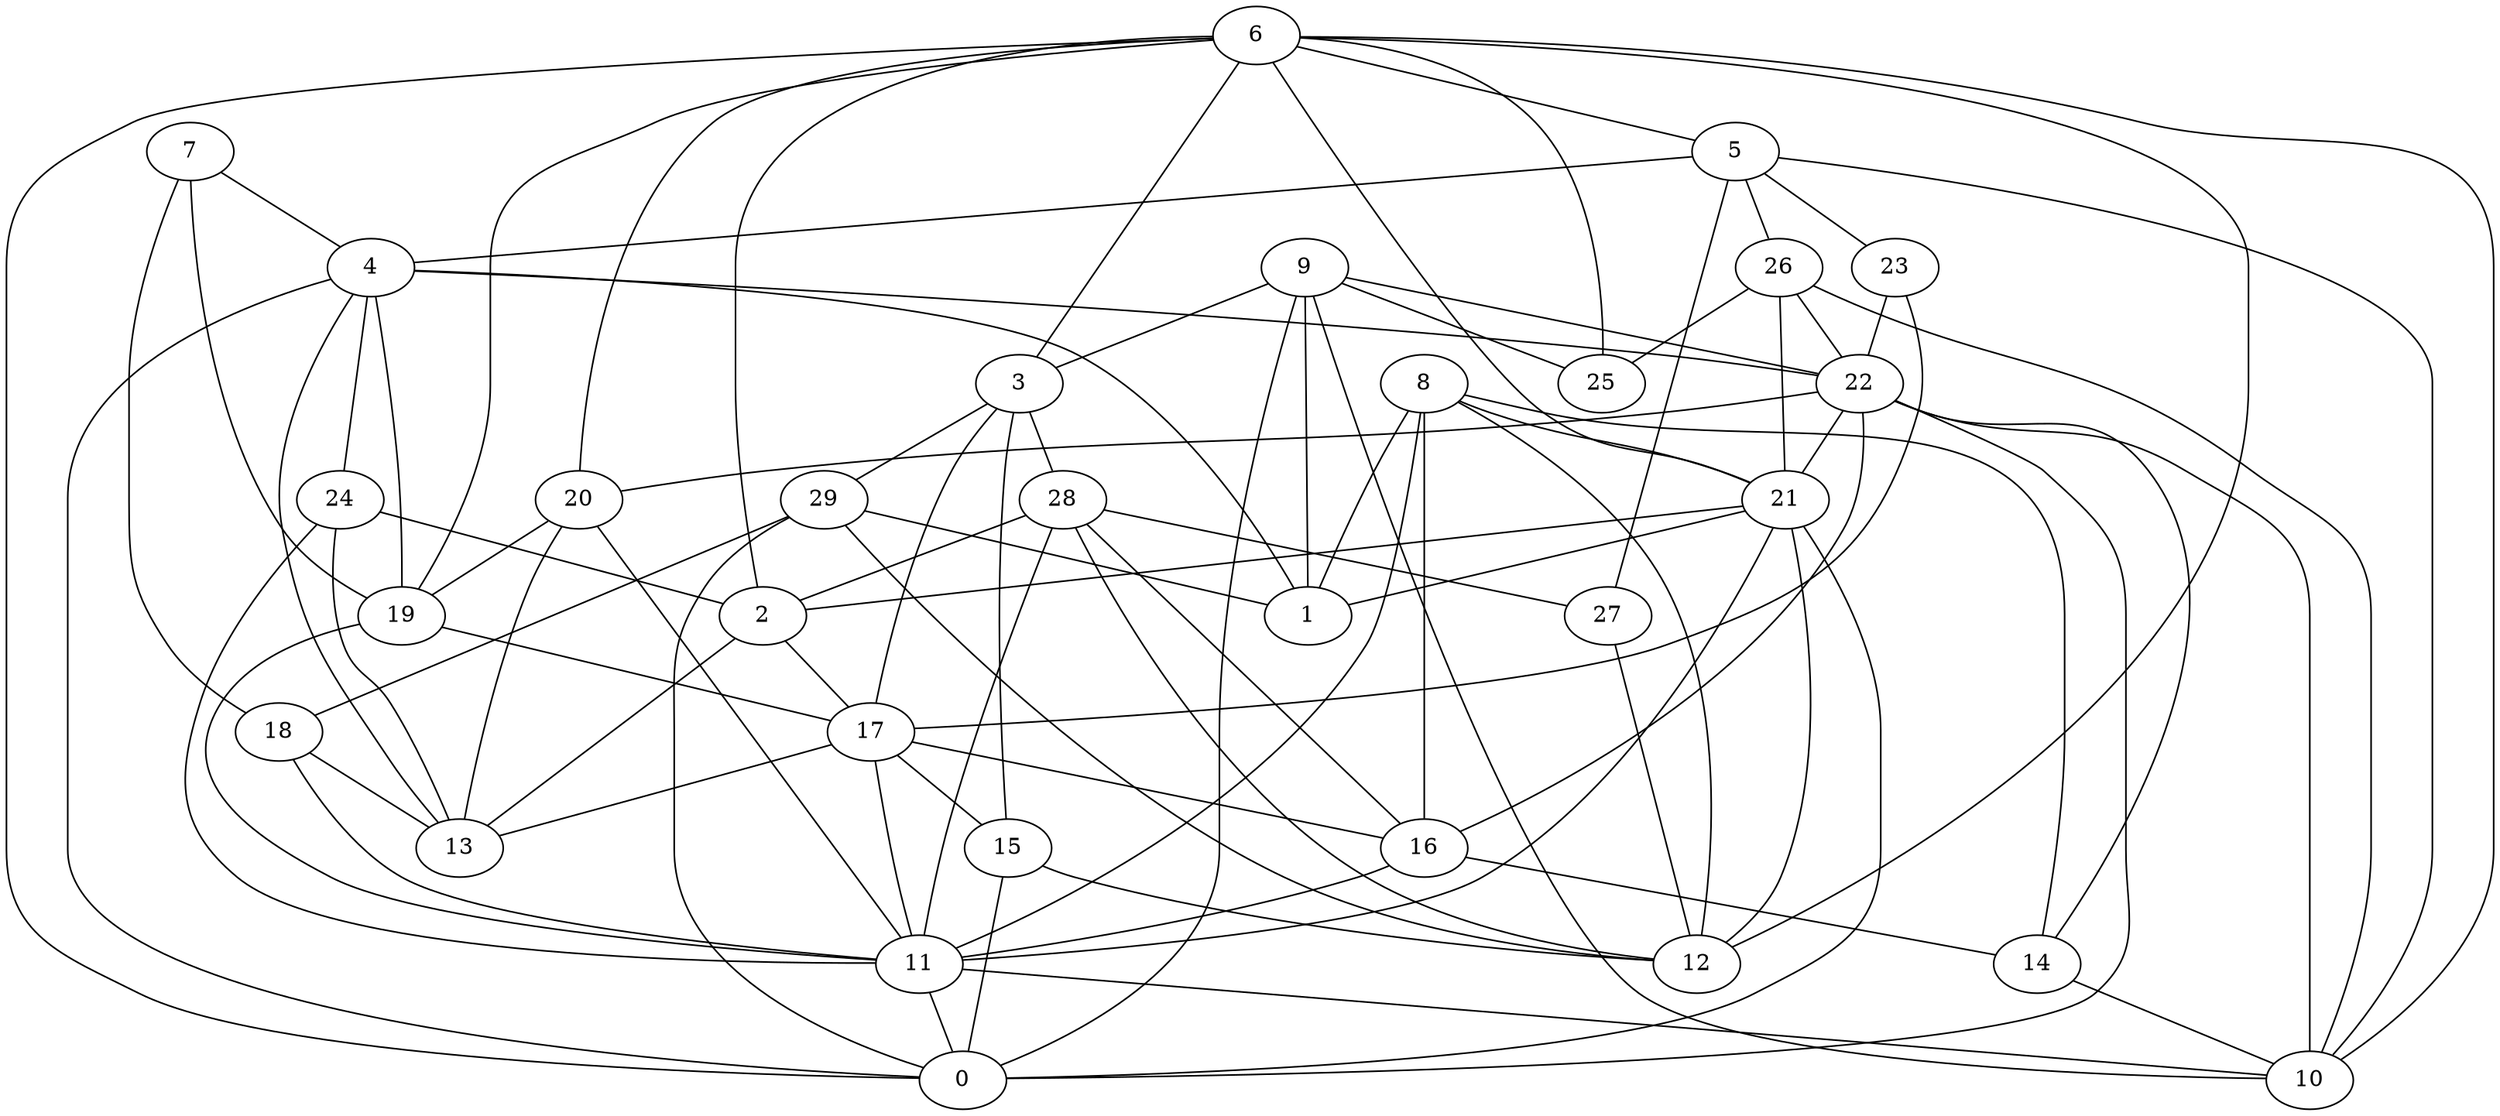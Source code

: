 digraph GG_graph {

subgraph G_graph {
edge [color = black]
"9" -> "3" [dir = none]
"9" -> "22" [dir = none]
"9" -> "10" [dir = none]
"9" -> "0" [dir = none]
"22" -> "10" [dir = none]
"22" -> "21" [dir = none]
"22" -> "20" [dir = none]
"22" -> "16" [dir = none]
"17" -> "16" [dir = none]
"17" -> "11" [dir = none]
"17" -> "15" [dir = none]
"17" -> "13" [dir = none]
"7" -> "4" [dir = none]
"7" -> "19" [dir = none]
"7" -> "18" [dir = none]
"28" -> "16" [dir = none]
"28" -> "2" [dir = none]
"29" -> "0" [dir = none]
"29" -> "18" [dir = none]
"29" -> "1" [dir = none]
"20" -> "19" [dir = none]
"20" -> "13" [dir = none]
"20" -> "11" [dir = none]
"11" -> "10" [dir = none]
"18" -> "11" [dir = none]
"26" -> "21" [dir = none]
"26" -> "25" [dir = none]
"26" -> "10" [dir = none]
"26" -> "22" [dir = none]
"14" -> "10" [dir = none]
"4" -> "0" [dir = none]
"4" -> "24" [dir = none]
"4" -> "22" [dir = none]
"4" -> "19" [dir = none]
"19" -> "17" [dir = none]
"3" -> "15" [dir = none]
"3" -> "17" [dir = none]
"6" -> "3" [dir = none]
"6" -> "19" [dir = none]
"6" -> "25" [dir = none]
"6" -> "10" [dir = none]
"21" -> "1" [dir = none]
"21" -> "12" [dir = none]
"21" -> "2" [dir = none]
"23" -> "22" [dir = none]
"23" -> "17" [dir = none]
"2" -> "17" [dir = none]
"24" -> "13" [dir = none]
"24" -> "11" [dir = none]
"24" -> "2" [dir = none]
"8" -> "16" [dir = none]
"8" -> "21" [dir = none]
"8" -> "12" [dir = none]
"8" -> "14" [dir = none]
"5" -> "10" [dir = none]
"5" -> "23" [dir = none]
"5" -> "27" [dir = none]
"27" -> "12" [dir = none]
"28" -> "11" [dir = none]
"3" -> "28" [dir = none]
"16" -> "14" [dir = none]
"5" -> "26" [dir = none]
"9" -> "1" [dir = none]
"16" -> "11" [dir = none]
"5" -> "4" [dir = none]
"3" -> "29" [dir = none]
"22" -> "14" [dir = none]
"29" -> "12" [dir = none]
"19" -> "11" [dir = none]
"8" -> "1" [dir = none]
"6" -> "12" [dir = none]
"6" -> "5" [dir = none]
"28" -> "12" [dir = none]
"18" -> "13" [dir = none]
"15" -> "0" [dir = none]
"8" -> "11" [dir = none]
"9" -> "25" [dir = none]
"6" -> "20" [dir = none]
"15" -> "12" [dir = none]
"21" -> "11" [dir = none]
"4" -> "13" [dir = none]
"6" -> "2" [dir = none]
"22" -> "0" [dir = none]
"6" -> "21" [dir = none]
"11" -> "0" [dir = none]
"4" -> "1" [dir = none]
"6" -> "0" [dir = none]
"2" -> "13" [dir = none]
"28" -> "27" [dir = none]
"21" -> "0" [dir = none]
}

}
